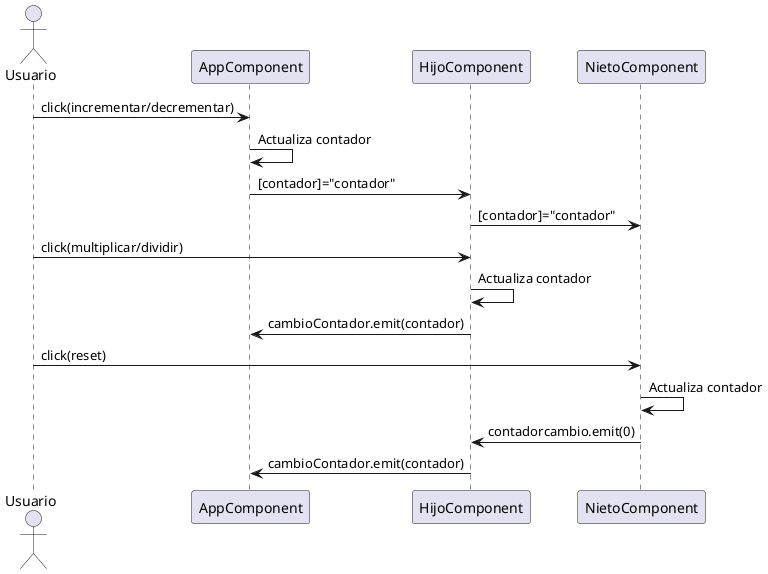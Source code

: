 @startuml
actor Usuario
participant "AppComponent" as App
participant "HijoComponent" as Hijo
participant "NietoComponent" as Nieto

Usuario -> App : click(incrementar/decrementar)
App -> App : Actualiza contador

App -> Hijo : [contador]="contador"
Hijo -> Nieto : [contador]="contador"

Usuario -> Hijo : click(multiplicar/dividir)
Hijo -> Hijo : Actualiza contador
Hijo -> App : cambioContador.emit(contador)

Usuario -> Nieto : click(reset)
Nieto -> Nieto : Actualiza contador
Nieto -> Hijo : contadorcambio.emit(0)
Hijo -> App : cambioContador.emit(contador)

@enduml
